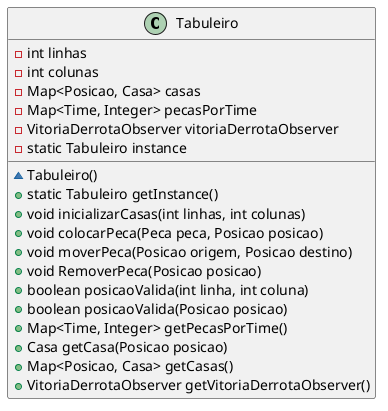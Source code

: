 @startuml
skinparam linetype ortho

class Tabuleiro {
    - int linhas
    - int colunas
    - Map<Posicao, Casa> casas
    - Map<Time, Integer> pecasPorTime
    - VitoriaDerrotaObserver vitoriaDerrotaObserver
    - static Tabuleiro instance
    ~ Tabuleiro()
    + static Tabuleiro getInstance()
    + void inicializarCasas(int linhas, int colunas)
    + void colocarPeca(Peca peca, Posicao posicao)
    + void moverPeca(Posicao origem, Posicao destino)
    + void RemoverPeca(Posicao posicao)
    + boolean posicaoValida(int linha, int coluna)
    + boolean posicaoValida(Posicao posicao)
    + Map<Time, Integer> getPecasPorTime()
    + Casa getCasa(Posicao posicao)
    + Map<Posicao, Casa> getCasas()
    + VitoriaDerrotaObserver getVitoriaDerrotaObserver()
}

@enduml
